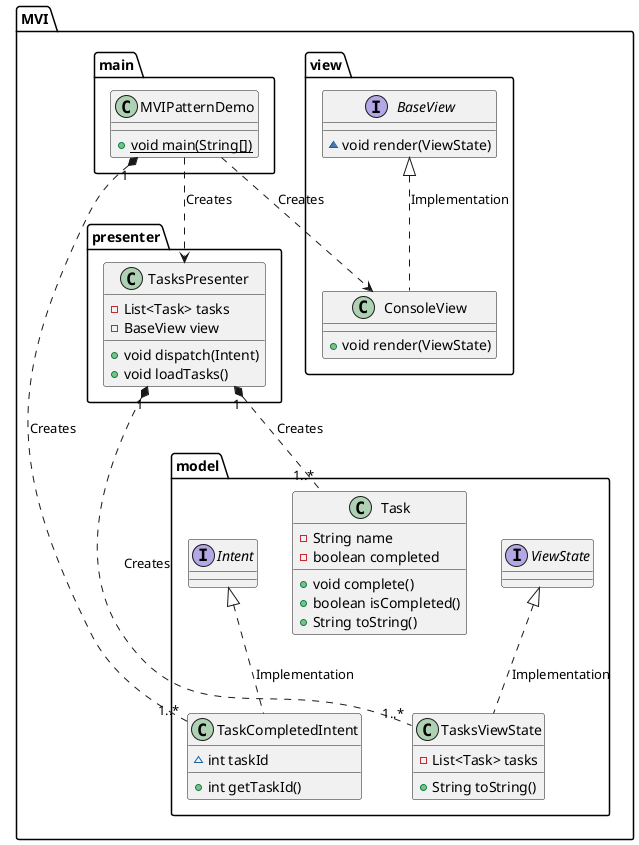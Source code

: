 @startuml MVI
interface MVI.view.BaseView {
~ void render(ViewState)
}
class MVI.model.TaskCompletedIntent {
~ int taskId
+ int getTaskId()
}
interface MVI.model.Intent {
}
class MVI.presenter.TasksPresenter {
- List<Task> tasks
- BaseView view
+ void dispatch(Intent)
+ void loadTasks()
}
class MVI.main.MVIPatternDemo {
+ {static} void main(String[])
}
class MVI.model.Task {
- String name
- boolean completed
+ void complete()
+ boolean isCompleted()
+ String toString()
}
interface MVI.model.ViewState {
}
class MVI.view.ConsoleView {
+ void render(ViewState)
}
class MVI.model.TasksViewState {
- List<Task> tasks
+ String toString()
}


MVI.model.Intent <|.. MVI.model.TaskCompletedIntent : Implementation
MVI.view.BaseView <|.. MVI.view.ConsoleView : Implementation
MVI.model.ViewState <|.. MVI.model.TasksViewState : Implementation

MVIPatternDemo ..> ConsoleView : Creates
MVIPatternDemo ..> TasksPresenter : Creates
TasksPresenter "1" *.. "1..*" Task : Creates
MVIPatternDemo "1" *.. "1..*" TaskCompletedIntent: Creates
TasksPresenter "1" *.. "1..*" TasksViewState : Creates

'TasksPresenter "1" *.. "1..*" Task : creates. Это ассоциация. Связь между классами
'TasksPresenter один, а Task много

'MVIPatternDemo ..> ConsoleView : Creates. Это зависимость

@enduml